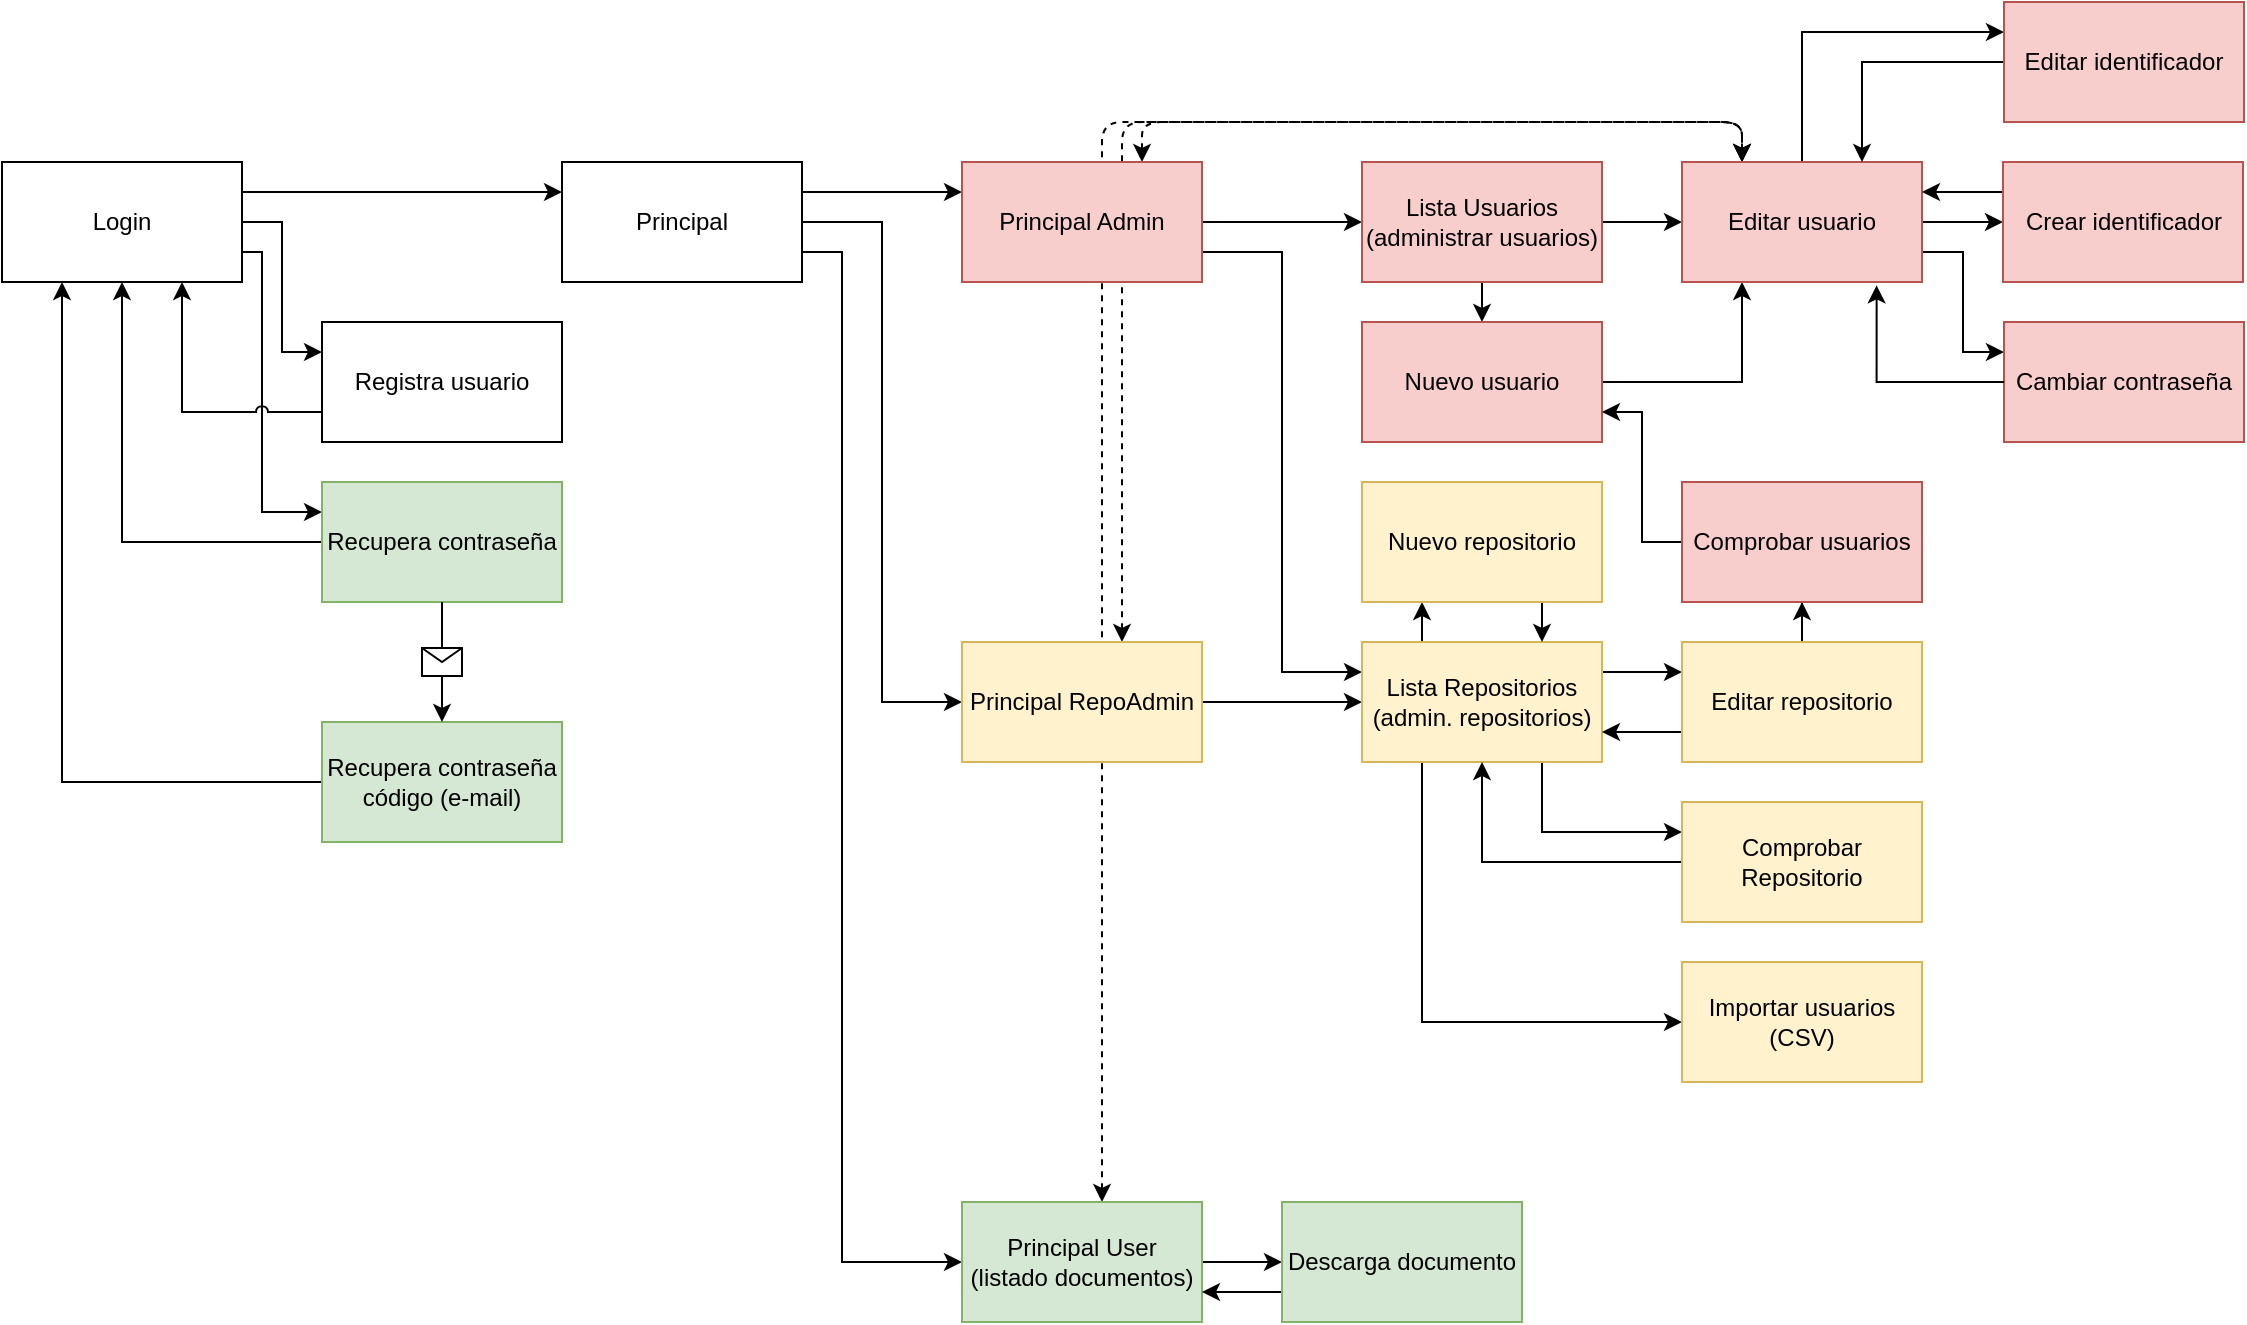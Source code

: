 <mxfile version="24.7.17" pages="3">
  <diagram id="0KHaKJm_rB6cjoygZOap" name="Página-1">
    <mxGraphModel dx="1134" dy="730" grid="1" gridSize="10" guides="1" tooltips="1" connect="1" arrows="1" fold="1" page="1" pageScale="1" pageWidth="827" pageHeight="1169" math="0" shadow="0">
      <root>
        <mxCell id="0" />
        <mxCell id="1" parent="0" />
        <mxCell id="N2IBEVNPMmfVPwpgwXG0-5" style="edgeStyle=orthogonalEdgeStyle;rounded=1;jumpStyle=arc;orthogonalLoop=1;jettySize=auto;html=1;entryX=0.25;entryY=0;entryDx=0;entryDy=0;dashed=1;startArrow=classic;startFill=1;" parent="1" source="LZDk8S3X87slJqB5g8al-7" target="LZDk8S3X87slJqB5g8al-20" edge="1">
          <mxGeometry relative="1" as="geometry">
            <Array as="points">
              <mxPoint x="670" y="60" />
              <mxPoint x="990" y="60" />
            </Array>
          </mxGeometry>
        </mxCell>
        <mxCell id="LZDk8S3X87slJqB5g8al-8" style="edgeStyle=orthogonalEdgeStyle;rounded=0;orthogonalLoop=1;jettySize=auto;html=1;jumpStyle=arc;entryX=0;entryY=0.25;entryDx=0;entryDy=0;exitX=1;exitY=0.25;exitDx=0;exitDy=0;" parent="1" source="LZDk8S3X87slJqB5g8al-1" target="LZDk8S3X87slJqB5g8al-4" edge="1">
          <mxGeometry relative="1" as="geometry" />
        </mxCell>
        <mxCell id="LZDk8S3X87slJqB5g8al-9" style="edgeStyle=orthogonalEdgeStyle;rounded=0;orthogonalLoop=1;jettySize=auto;html=1;entryX=0;entryY=0.25;entryDx=0;entryDy=0;jumpStyle=arc;" parent="1" source="LZDk8S3X87slJqB5g8al-1" target="LZDk8S3X87slJqB5g8al-2" edge="1">
          <mxGeometry relative="1" as="geometry" />
        </mxCell>
        <mxCell id="LZDk8S3X87slJqB5g8al-10" style="edgeStyle=orthogonalEdgeStyle;rounded=0;orthogonalLoop=1;jettySize=auto;html=1;entryX=0;entryY=0.25;entryDx=0;entryDy=0;jumpStyle=arc;exitX=1;exitY=0.75;exitDx=0;exitDy=0;" parent="1" source="LZDk8S3X87slJqB5g8al-1" target="LZDk8S3X87slJqB5g8al-3" edge="1">
          <mxGeometry relative="1" as="geometry">
            <Array as="points">
              <mxPoint x="250" y="125" />
              <mxPoint x="250" y="255" />
            </Array>
          </mxGeometry>
        </mxCell>
        <mxCell id="LZDk8S3X87slJqB5g8al-1" value="Login" style="rounded=0;whiteSpace=wrap;html=1;" parent="1" vertex="1">
          <mxGeometry x="120" y="80" width="120" height="60" as="geometry" />
        </mxCell>
        <mxCell id="LZDk8S3X87slJqB5g8al-11" style="edgeStyle=orthogonalEdgeStyle;rounded=0;orthogonalLoop=1;jettySize=auto;html=1;entryX=0.75;entryY=1;entryDx=0;entryDy=0;exitX=0;exitY=0.75;exitDx=0;exitDy=0;jumpStyle=arc;" parent="1" source="LZDk8S3X87slJqB5g8al-2" target="LZDk8S3X87slJqB5g8al-1" edge="1">
          <mxGeometry relative="1" as="geometry" />
        </mxCell>
        <mxCell id="LZDk8S3X87slJqB5g8al-2" value="Registra usuario" style="rounded=0;whiteSpace=wrap;html=1;" parent="1" vertex="1">
          <mxGeometry x="280" y="160" width="120" height="60" as="geometry" />
        </mxCell>
        <mxCell id="LZDk8S3X87slJqB5g8al-12" style="edgeStyle=orthogonalEdgeStyle;rounded=0;orthogonalLoop=1;jettySize=auto;html=1;entryX=0.5;entryY=1;entryDx=0;entryDy=0;jumpStyle=arc;" parent="1" source="LZDk8S3X87slJqB5g8al-3" target="LZDk8S3X87slJqB5g8al-1" edge="1">
          <mxGeometry relative="1" as="geometry" />
        </mxCell>
        <mxCell id="LZDk8S3X87slJqB5g8al-3" value="Recupera contraseña" style="rounded=0;whiteSpace=wrap;html=1;fillColor=#d5e8d4;strokeColor=#82b366;" parent="1" vertex="1">
          <mxGeometry x="280" y="240" width="120" height="60" as="geometry" />
        </mxCell>
        <mxCell id="LZDk8S3X87slJqB5g8al-13" style="edgeStyle=elbowEdgeStyle;rounded=0;orthogonalLoop=1;jettySize=auto;html=1;entryX=0;entryY=0.25;entryDx=0;entryDy=0;exitX=1;exitY=0.25;exitDx=0;exitDy=0;" parent="1" source="LZDk8S3X87slJqB5g8al-4" target="LZDk8S3X87slJqB5g8al-5" edge="1">
          <mxGeometry relative="1" as="geometry" />
        </mxCell>
        <mxCell id="LZDk8S3X87slJqB5g8al-14" style="edgeStyle=elbowEdgeStyle;rounded=0;orthogonalLoop=1;jettySize=auto;html=1;entryX=0;entryY=0.5;entryDx=0;entryDy=0;" parent="1" source="LZDk8S3X87slJqB5g8al-4" target="LZDk8S3X87slJqB5g8al-6" edge="1">
          <mxGeometry relative="1" as="geometry" />
        </mxCell>
        <mxCell id="LZDk8S3X87slJqB5g8al-15" style="edgeStyle=elbowEdgeStyle;rounded=0;orthogonalLoop=1;jettySize=auto;html=1;entryX=0;entryY=0.5;entryDx=0;entryDy=0;exitX=1;exitY=0.75;exitDx=0;exitDy=0;" parent="1" source="LZDk8S3X87slJqB5g8al-4" target="LZDk8S3X87slJqB5g8al-7" edge="1">
          <mxGeometry relative="1" as="geometry">
            <Array as="points">
              <mxPoint x="540" y="310" />
            </Array>
          </mxGeometry>
        </mxCell>
        <mxCell id="LZDk8S3X87slJqB5g8al-4" value="Principal" style="rounded=0;whiteSpace=wrap;html=1;" parent="1" vertex="1">
          <mxGeometry x="400" y="80" width="120" height="60" as="geometry" />
        </mxCell>
        <mxCell id="LZDk8S3X87slJqB5g8al-17" style="edgeStyle=elbowEdgeStyle;rounded=0;orthogonalLoop=1;jettySize=auto;html=1;entryX=0;entryY=0.5;entryDx=0;entryDy=0;" parent="1" source="LZDk8S3X87slJqB5g8al-5" target="LZDk8S3X87slJqB5g8al-16" edge="1">
          <mxGeometry relative="1" as="geometry" />
        </mxCell>
        <mxCell id="LZDk8S3X87slJqB5g8al-19" style="edgeStyle=elbowEdgeStyle;rounded=0;orthogonalLoop=1;jettySize=auto;html=1;entryX=0.5;entryY=0;entryDx=0;entryDy=0;exitX=0.5;exitY=1;exitDx=0;exitDy=0;" parent="1" source="LZDk8S3X87slJqB5g8al-16" target="LZDk8S3X87slJqB5g8al-18" edge="1">
          <mxGeometry relative="1" as="geometry" />
        </mxCell>
        <mxCell id="N2IBEVNPMmfVPwpgwXG0-3" style="edgeStyle=orthogonalEdgeStyle;rounded=1;jumpStyle=arc;orthogonalLoop=1;jettySize=auto;html=1;entryX=0.25;entryY=0;entryDx=0;entryDy=0;dashed=1;startArrow=classic;startFill=1;" parent="1" source="LZDk8S3X87slJqB5g8al-5" target="LZDk8S3X87slJqB5g8al-20" edge="1">
          <mxGeometry relative="1" as="geometry">
            <Array as="points">
              <mxPoint x="690" y="60" />
              <mxPoint x="990" y="60" />
            </Array>
          </mxGeometry>
        </mxCell>
        <mxCell id="N2IBEVNPMmfVPwpgwXG0-4" style="edgeStyle=orthogonalEdgeStyle;rounded=1;jumpStyle=arc;orthogonalLoop=1;jettySize=auto;html=1;entryX=0.25;entryY=0;entryDx=0;entryDy=0;dashed=1;startArrow=classic;startFill=1;" parent="1" source="LZDk8S3X87slJqB5g8al-6" target="LZDk8S3X87slJqB5g8al-20" edge="1">
          <mxGeometry relative="1" as="geometry">
            <Array as="points">
              <mxPoint x="680" y="60" />
              <mxPoint x="990" y="60" />
            </Array>
          </mxGeometry>
        </mxCell>
        <mxCell id="LZDk8S3X87slJqB5g8al-37" style="edgeStyle=orthogonalEdgeStyle;rounded=0;orthogonalLoop=1;jettySize=auto;html=1;entryX=0;entryY=0.25;entryDx=0;entryDy=0;exitX=1;exitY=0.75;exitDx=0;exitDy=0;" parent="1" source="LZDk8S3X87slJqB5g8al-5" target="LZDk8S3X87slJqB5g8al-36" edge="1">
          <mxGeometry relative="1" as="geometry" />
        </mxCell>
        <mxCell id="LZDk8S3X87slJqB5g8al-5" value="Principal Admin" style="rounded=0;whiteSpace=wrap;html=1;fillColor=#f8cecc;strokeColor=#b85450;" parent="1" vertex="1">
          <mxGeometry x="600" y="80" width="120" height="60" as="geometry" />
        </mxCell>
        <mxCell id="LZDk8S3X87slJqB5g8al-56" style="edgeStyle=orthogonalEdgeStyle;rounded=0;orthogonalLoop=1;jettySize=auto;html=1;entryX=0;entryY=0.5;entryDx=0;entryDy=0;" parent="1" source="LZDk8S3X87slJqB5g8al-6" target="LZDk8S3X87slJqB5g8al-36" edge="1">
          <mxGeometry relative="1" as="geometry" />
        </mxCell>
        <mxCell id="LZDk8S3X87slJqB5g8al-6" value="Principal RepoAdmin" style="rounded=0;whiteSpace=wrap;html=1;fillColor=#fff2cc;strokeColor=#d6b656;" parent="1" vertex="1">
          <mxGeometry x="600" y="320" width="120" height="60" as="geometry" />
        </mxCell>
        <mxCell id="LZDk8S3X87slJqB5g8al-61" value="" style="edgeStyle=orthogonalEdgeStyle;rounded=0;orthogonalLoop=1;jettySize=auto;html=1;" parent="1" source="LZDk8S3X87slJqB5g8al-7" target="LZDk8S3X87slJqB5g8al-60" edge="1">
          <mxGeometry relative="1" as="geometry" />
        </mxCell>
        <mxCell id="LZDk8S3X87slJqB5g8al-7" value="Principal User&lt;div&gt;(listado documentos)&lt;/div&gt;" style="rounded=0;whiteSpace=wrap;html=1;fillColor=#d5e8d4;strokeColor=#82b366;" parent="1" vertex="1">
          <mxGeometry x="600" y="600" width="120" height="60" as="geometry" />
        </mxCell>
        <mxCell id="LZDk8S3X87slJqB5g8al-21" style="edgeStyle=elbowEdgeStyle;rounded=0;orthogonalLoop=1;jettySize=auto;html=1;entryX=0;entryY=0.5;entryDx=0;entryDy=0;" parent="1" source="LZDk8S3X87slJqB5g8al-16" target="LZDk8S3X87slJqB5g8al-20" edge="1">
          <mxGeometry relative="1" as="geometry" />
        </mxCell>
        <mxCell id="LZDk8S3X87slJqB5g8al-16" value="Lista Usuarios&lt;div&gt;(administrar usuarios)&lt;/div&gt;" style="rounded=0;whiteSpace=wrap;html=1;fillColor=#f8cecc;strokeColor=#b85450;" parent="1" vertex="1">
          <mxGeometry x="800" y="80" width="120" height="60" as="geometry" />
        </mxCell>
        <mxCell id="LZDk8S3X87slJqB5g8al-25" style="edgeStyle=elbowEdgeStyle;rounded=0;orthogonalLoop=1;jettySize=auto;html=1;entryX=0.25;entryY=1;entryDx=0;entryDy=0;" parent="1" source="LZDk8S3X87slJqB5g8al-18" target="LZDk8S3X87slJqB5g8al-20" edge="1">
          <mxGeometry relative="1" as="geometry">
            <Array as="points">
              <mxPoint x="990" y="190" />
            </Array>
          </mxGeometry>
        </mxCell>
        <mxCell id="LZDk8S3X87slJqB5g8al-18" value="Nuevo usuario" style="rounded=0;whiteSpace=wrap;html=1;fillColor=#f8cecc;strokeColor=#b85450;" parent="1" vertex="1">
          <mxGeometry x="800" y="160" width="120" height="60" as="geometry" />
        </mxCell>
        <mxCell id="LZDk8S3X87slJqB5g8al-28" style="edgeStyle=elbowEdgeStyle;rounded=0;orthogonalLoop=1;jettySize=auto;html=1;entryX=0;entryY=0.5;entryDx=0;entryDy=0;" parent="1" source="LZDk8S3X87slJqB5g8al-20" target="LZDk8S3X87slJqB5g8al-26" edge="1">
          <mxGeometry relative="1" as="geometry" />
        </mxCell>
        <mxCell id="LZDk8S3X87slJqB5g8al-29" style="edgeStyle=elbowEdgeStyle;rounded=0;orthogonalLoop=1;jettySize=auto;html=1;entryX=0;entryY=0.25;entryDx=0;entryDy=0;exitX=1;exitY=0.75;exitDx=0;exitDy=0;" parent="1" source="LZDk8S3X87slJqB5g8al-20" target="LZDk8S3X87slJqB5g8al-27" edge="1">
          <mxGeometry relative="1" as="geometry" />
        </mxCell>
        <mxCell id="LZDk8S3X87slJqB5g8al-58" style="edgeStyle=orthogonalEdgeStyle;rounded=0;orthogonalLoop=1;jettySize=auto;html=1;entryX=0;entryY=0.25;entryDx=0;entryDy=0;exitX=0.5;exitY=0;exitDx=0;exitDy=0;" parent="1" source="LZDk8S3X87slJqB5g8al-20" target="LZDk8S3X87slJqB5g8al-57" edge="1">
          <mxGeometry relative="1" as="geometry" />
        </mxCell>
        <mxCell id="LZDk8S3X87slJqB5g8al-20" value="Editar usuario" style="rounded=0;whiteSpace=wrap;html=1;fillColor=#f8cecc;strokeColor=#b85450;" parent="1" vertex="1">
          <mxGeometry x="960" y="80" width="120" height="60" as="geometry" />
        </mxCell>
        <mxCell id="LZDk8S3X87slJqB5g8al-52" style="edgeStyle=orthogonalEdgeStyle;rounded=0;orthogonalLoop=1;jettySize=auto;html=1;entryX=1;entryY=0.25;entryDx=0;entryDy=0;exitX=0;exitY=0.25;exitDx=0;exitDy=0;" parent="1" source="LZDk8S3X87slJqB5g8al-26" target="LZDk8S3X87slJqB5g8al-20" edge="1">
          <mxGeometry relative="1" as="geometry" />
        </mxCell>
        <mxCell id="LZDk8S3X87slJqB5g8al-26" value="Crear identificador" style="rounded=0;whiteSpace=wrap;html=1;fillColor=#f8cecc;strokeColor=#b85450;" parent="1" vertex="1">
          <mxGeometry x="1120.5" y="80" width="120" height="60" as="geometry" />
        </mxCell>
        <mxCell id="LZDk8S3X87slJqB5g8al-27" value="Cambiar contraseña" style="rounded=0;whiteSpace=wrap;html=1;fillColor=#f8cecc;strokeColor=#b85450;" parent="1" vertex="1">
          <mxGeometry x="1121" y="160" width="120" height="60" as="geometry" />
        </mxCell>
        <mxCell id="LZDk8S3X87slJqB5g8al-42" style="edgeStyle=orthogonalEdgeStyle;rounded=0;orthogonalLoop=1;jettySize=auto;html=1;entryX=0;entryY=0.25;entryDx=0;entryDy=0;exitX=1;exitY=0.25;exitDx=0;exitDy=0;" parent="1" source="LZDk8S3X87slJqB5g8al-36" target="LZDk8S3X87slJqB5g8al-41" edge="1">
          <mxGeometry relative="1" as="geometry" />
        </mxCell>
        <mxCell id="LZDk8S3X87slJqB5g8al-45" style="edgeStyle=orthogonalEdgeStyle;rounded=0;orthogonalLoop=1;jettySize=auto;html=1;entryX=0.25;entryY=1;entryDx=0;entryDy=0;exitX=0.25;exitY=0;exitDx=0;exitDy=0;" parent="1" source="LZDk8S3X87slJqB5g8al-36" target="LZDk8S3X87slJqB5g8al-38" edge="1">
          <mxGeometry relative="1" as="geometry" />
        </mxCell>
        <mxCell id="LZDk8S3X87slJqB5g8al-47" style="edgeStyle=orthogonalEdgeStyle;rounded=0;orthogonalLoop=1;jettySize=auto;html=1;entryX=0;entryY=0.25;entryDx=0;entryDy=0;exitX=0.75;exitY=1;exitDx=0;exitDy=0;" parent="1" source="LZDk8S3X87slJqB5g8al-36" target="LZDk8S3X87slJqB5g8al-44" edge="1">
          <mxGeometry relative="1" as="geometry" />
        </mxCell>
        <mxCell id="LZDk8S3X87slJqB5g8al-55" style="edgeStyle=orthogonalEdgeStyle;rounded=0;orthogonalLoop=1;jettySize=auto;html=1;entryX=0;entryY=0.5;entryDx=0;entryDy=0;exitX=0.25;exitY=1;exitDx=0;exitDy=0;" parent="1" source="LZDk8S3X87slJqB5g8al-36" target="LZDk8S3X87slJqB5g8al-54" edge="1">
          <mxGeometry relative="1" as="geometry" />
        </mxCell>
        <mxCell id="LZDk8S3X87slJqB5g8al-36" value="Lista Repositorios&lt;div&gt;(admin. repositorios)&lt;/div&gt;" style="rounded=0;whiteSpace=wrap;html=1;fillColor=#fff2cc;strokeColor=#d6b656;" parent="1" vertex="1">
          <mxGeometry x="800" y="320" width="120" height="60" as="geometry" />
        </mxCell>
        <mxCell id="LZDk8S3X87slJqB5g8al-46" style="edgeStyle=orthogonalEdgeStyle;rounded=0;orthogonalLoop=1;jettySize=auto;html=1;entryX=0.75;entryY=0;entryDx=0;entryDy=0;exitX=0.75;exitY=1;exitDx=0;exitDy=0;" parent="1" source="LZDk8S3X87slJqB5g8al-38" target="LZDk8S3X87slJqB5g8al-36" edge="1">
          <mxGeometry relative="1" as="geometry" />
        </mxCell>
        <mxCell id="LZDk8S3X87slJqB5g8al-38" value="Nuevo repositorio" style="rounded=0;whiteSpace=wrap;html=1;fillColor=#fff2cc;strokeColor=#d6b656;" parent="1" vertex="1">
          <mxGeometry x="800" y="240" width="120" height="60" as="geometry" />
        </mxCell>
        <mxCell id="LZDk8S3X87slJqB5g8al-43" style="edgeStyle=orthogonalEdgeStyle;rounded=0;orthogonalLoop=1;jettySize=auto;html=1;entryX=1;entryY=0.75;entryDx=0;entryDy=0;exitX=0;exitY=0.75;exitDx=0;exitDy=0;" parent="1" source="LZDk8S3X87slJqB5g8al-41" target="LZDk8S3X87slJqB5g8al-36" edge="1">
          <mxGeometry relative="1" as="geometry" />
        </mxCell>
        <mxCell id="LZDk8S3X87slJqB5g8al-50" value="" style="edgeStyle=orthogonalEdgeStyle;rounded=0;orthogonalLoop=1;jettySize=auto;html=1;" parent="1" source="LZDk8S3X87slJqB5g8al-41" target="LZDk8S3X87slJqB5g8al-49" edge="1">
          <mxGeometry relative="1" as="geometry" />
        </mxCell>
        <mxCell id="LZDk8S3X87slJqB5g8al-41" value="Editar repositorio" style="rounded=0;whiteSpace=wrap;html=1;fillColor=#fff2cc;strokeColor=#d6b656;" parent="1" vertex="1">
          <mxGeometry x="960" y="320" width="120" height="60" as="geometry" />
        </mxCell>
        <mxCell id="LZDk8S3X87slJqB5g8al-48" style="edgeStyle=orthogonalEdgeStyle;rounded=0;orthogonalLoop=1;jettySize=auto;html=1;entryX=0.5;entryY=1;entryDx=0;entryDy=0;" parent="1" source="LZDk8S3X87slJqB5g8al-44" target="LZDk8S3X87slJqB5g8al-36" edge="1">
          <mxGeometry relative="1" as="geometry" />
        </mxCell>
        <mxCell id="LZDk8S3X87slJqB5g8al-44" value="Comprobar Repositorio" style="rounded=0;whiteSpace=wrap;html=1;fillColor=#fff2cc;strokeColor=#d6b656;" parent="1" vertex="1">
          <mxGeometry x="960" y="400" width="120" height="60" as="geometry" />
        </mxCell>
        <mxCell id="LZDk8S3X87slJqB5g8al-51" style="edgeStyle=orthogonalEdgeStyle;rounded=0;orthogonalLoop=1;jettySize=auto;html=1;entryX=1;entryY=0.75;entryDx=0;entryDy=0;" parent="1" source="LZDk8S3X87slJqB5g8al-49" target="LZDk8S3X87slJqB5g8al-18" edge="1">
          <mxGeometry relative="1" as="geometry" />
        </mxCell>
        <mxCell id="LZDk8S3X87slJqB5g8al-49" value="Comprobar usuarios" style="rounded=0;whiteSpace=wrap;html=1;fillColor=#f8cecc;strokeColor=#b85450;" parent="1" vertex="1">
          <mxGeometry x="960" y="240" width="120" height="60" as="geometry" />
        </mxCell>
        <mxCell id="LZDk8S3X87slJqB5g8al-53" style="edgeStyle=orthogonalEdgeStyle;rounded=0;orthogonalLoop=1;jettySize=auto;html=1;entryX=0.811;entryY=1.028;entryDx=0;entryDy=0;entryPerimeter=0;" parent="1" source="LZDk8S3X87slJqB5g8al-27" target="LZDk8S3X87slJqB5g8al-20" edge="1">
          <mxGeometry relative="1" as="geometry" />
        </mxCell>
        <mxCell id="LZDk8S3X87slJqB5g8al-54" value="Importar usuarios (CSV)" style="rounded=0;whiteSpace=wrap;html=1;fillColor=#fff2cc;strokeColor=#d6b656;" parent="1" vertex="1">
          <mxGeometry x="960" y="480" width="120" height="60" as="geometry" />
        </mxCell>
        <mxCell id="LZDk8S3X87slJqB5g8al-59" style="edgeStyle=orthogonalEdgeStyle;rounded=0;orthogonalLoop=1;jettySize=auto;html=1;entryX=0.75;entryY=0;entryDx=0;entryDy=0;" parent="1" source="LZDk8S3X87slJqB5g8al-57" target="LZDk8S3X87slJqB5g8al-20" edge="1">
          <mxGeometry relative="1" as="geometry" />
        </mxCell>
        <mxCell id="LZDk8S3X87slJqB5g8al-57" value="Editar identificador" style="rounded=0;whiteSpace=wrap;html=1;fillColor=#f8cecc;strokeColor=#b85450;" parent="1" vertex="1">
          <mxGeometry x="1121" width="120" height="60" as="geometry" />
        </mxCell>
        <mxCell id="tKU0RUtCLwAaanyzD6D4-1" style="edgeStyle=orthogonalEdgeStyle;rounded=0;orthogonalLoop=1;jettySize=auto;html=1;entryX=1;entryY=0.75;entryDx=0;entryDy=0;exitX=0;exitY=0.75;exitDx=0;exitDy=0;" edge="1" parent="1" source="LZDk8S3X87slJqB5g8al-60" target="LZDk8S3X87slJqB5g8al-7">
          <mxGeometry relative="1" as="geometry" />
        </mxCell>
        <mxCell id="LZDk8S3X87slJqB5g8al-60" value="Descarga documento" style="rounded=0;whiteSpace=wrap;html=1;fillColor=#d5e8d4;strokeColor=#82b366;" parent="1" vertex="1">
          <mxGeometry x="760" y="600" width="120" height="60" as="geometry" />
        </mxCell>
        <mxCell id="LZDk8S3X87slJqB5g8al-63" style="edgeStyle=orthogonalEdgeStyle;rounded=0;orthogonalLoop=1;jettySize=auto;html=1;entryX=0.25;entryY=1;entryDx=0;entryDy=0;" parent="1" source="LZDk8S3X87slJqB5g8al-62" target="LZDk8S3X87slJqB5g8al-1" edge="1">
          <mxGeometry relative="1" as="geometry" />
        </mxCell>
        <mxCell id="LZDk8S3X87slJqB5g8al-62" value="Recupera contraseña&lt;div&gt;código (e-mail)&lt;/div&gt;" style="rounded=0;whiteSpace=wrap;html=1;fillColor=#d5e8d4;strokeColor=#82b366;" parent="1" vertex="1">
          <mxGeometry x="280" y="360" width="120" height="60" as="geometry" />
        </mxCell>
        <mxCell id="LZDk8S3X87slJqB5g8al-64" value="" style="endArrow=classic;html=1;rounded=0;entryX=0.5;entryY=0;entryDx=0;entryDy=0;exitX=0.5;exitY=1;exitDx=0;exitDy=0;" parent="1" source="LZDk8S3X87slJqB5g8al-3" target="LZDk8S3X87slJqB5g8al-62" edge="1">
          <mxGeometry relative="1" as="geometry">
            <mxPoint x="280" y="270" as="sourcePoint" />
            <mxPoint x="380" y="270" as="targetPoint" />
          </mxGeometry>
        </mxCell>
        <mxCell id="LZDk8S3X87slJqB5g8al-65" value="" style="shape=message;html=1;outlineConnect=0;" parent="LZDk8S3X87slJqB5g8al-64" vertex="1">
          <mxGeometry width="20" height="14" relative="1" as="geometry">
            <mxPoint x="-10" y="-7" as="offset" />
          </mxGeometry>
        </mxCell>
      </root>
    </mxGraphModel>
  </diagram>
  <diagram name="Permisos navegación" id="AWBANM5VXYJSE6I3W8Mr">
    <mxGraphModel dx="1416" dy="818" grid="1" gridSize="10" guides="1" tooltips="1" connect="1" arrows="1" fold="1" page="1" pageScale="1" pageWidth="827" pageHeight="1169" math="0" shadow="0">
      <root>
        <mxCell id="q0yQ2mtFJ9b2qZum8oC5-0" />
        <mxCell id="q0yQ2mtFJ9b2qZum8oC5-1" parent="q0yQ2mtFJ9b2qZum8oC5-0" />
        <mxCell id="q0yQ2mtFJ9b2qZum8oC5-2" style="edgeStyle=orthogonalEdgeStyle;rounded=1;jumpStyle=arc;orthogonalLoop=1;jettySize=auto;html=1;entryX=0.25;entryY=0;entryDx=0;entryDy=0;dashed=1;" edge="1" parent="q0yQ2mtFJ9b2qZum8oC5-1" source="q0yQ2mtFJ9b2qZum8oC5-24" target="q0yQ2mtFJ9b2qZum8oC5-32">
          <mxGeometry relative="1" as="geometry">
            <Array as="points">
              <mxPoint x="670" y="60" />
              <mxPoint x="990" y="60" />
            </Array>
          </mxGeometry>
        </mxCell>
        <mxCell id="q0yQ2mtFJ9b2qZum8oC5-3" style="edgeStyle=orthogonalEdgeStyle;rounded=0;orthogonalLoop=1;jettySize=auto;html=1;jumpStyle=arc;entryX=0;entryY=0.25;entryDx=0;entryDy=0;exitX=1;exitY=0.25;exitDx=0;exitDy=0;" edge="1" parent="q0yQ2mtFJ9b2qZum8oC5-1" source="q0yQ2mtFJ9b2qZum8oC5-6" target="q0yQ2mtFJ9b2qZum8oC5-14">
          <mxGeometry relative="1" as="geometry" />
        </mxCell>
        <mxCell id="q0yQ2mtFJ9b2qZum8oC5-4" style="edgeStyle=orthogonalEdgeStyle;rounded=0;orthogonalLoop=1;jettySize=auto;html=1;entryX=0;entryY=0.25;entryDx=0;entryDy=0;jumpStyle=arc;" edge="1" parent="q0yQ2mtFJ9b2qZum8oC5-1" source="q0yQ2mtFJ9b2qZum8oC5-6" target="q0yQ2mtFJ9b2qZum8oC5-8">
          <mxGeometry relative="1" as="geometry" />
        </mxCell>
        <mxCell id="q0yQ2mtFJ9b2qZum8oC5-5" style="edgeStyle=orthogonalEdgeStyle;rounded=0;orthogonalLoop=1;jettySize=auto;html=1;entryX=0;entryY=0.25;entryDx=0;entryDy=0;jumpStyle=arc;exitX=1;exitY=0.75;exitDx=0;exitDy=0;" edge="1" parent="q0yQ2mtFJ9b2qZum8oC5-1" source="q0yQ2mtFJ9b2qZum8oC5-6" target="q0yQ2mtFJ9b2qZum8oC5-10">
          <mxGeometry relative="1" as="geometry">
            <Array as="points">
              <mxPoint x="250" y="125" />
              <mxPoint x="250" y="255" />
            </Array>
          </mxGeometry>
        </mxCell>
        <mxCell id="q0yQ2mtFJ9b2qZum8oC5-6" value="Login" style="rounded=0;whiteSpace=wrap;html=1;" vertex="1" parent="q0yQ2mtFJ9b2qZum8oC5-1">
          <mxGeometry x="120" y="80" width="120" height="60" as="geometry" />
        </mxCell>
        <mxCell id="q0yQ2mtFJ9b2qZum8oC5-7" style="edgeStyle=orthogonalEdgeStyle;rounded=0;orthogonalLoop=1;jettySize=auto;html=1;entryX=0.75;entryY=1;entryDx=0;entryDy=0;exitX=0;exitY=0.75;exitDx=0;exitDy=0;jumpStyle=arc;" edge="1" parent="q0yQ2mtFJ9b2qZum8oC5-1" source="q0yQ2mtFJ9b2qZum8oC5-8" target="q0yQ2mtFJ9b2qZum8oC5-6">
          <mxGeometry relative="1" as="geometry" />
        </mxCell>
        <mxCell id="q0yQ2mtFJ9b2qZum8oC5-8" value="Registra usuario" style="rounded=0;whiteSpace=wrap;html=1;" vertex="1" parent="q0yQ2mtFJ9b2qZum8oC5-1">
          <mxGeometry x="280" y="160" width="120" height="60" as="geometry" />
        </mxCell>
        <mxCell id="q0yQ2mtFJ9b2qZum8oC5-9" style="edgeStyle=orthogonalEdgeStyle;rounded=0;orthogonalLoop=1;jettySize=auto;html=1;entryX=0.5;entryY=1;entryDx=0;entryDy=0;jumpStyle=arc;" edge="1" parent="q0yQ2mtFJ9b2qZum8oC5-1" source="q0yQ2mtFJ9b2qZum8oC5-10" target="q0yQ2mtFJ9b2qZum8oC5-6">
          <mxGeometry relative="1" as="geometry" />
        </mxCell>
        <mxCell id="q0yQ2mtFJ9b2qZum8oC5-10" value="Recupera contraseña" style="rounded=0;whiteSpace=wrap;html=1;" vertex="1" parent="q0yQ2mtFJ9b2qZum8oC5-1">
          <mxGeometry x="280" y="240" width="120" height="60" as="geometry" />
        </mxCell>
        <mxCell id="q0yQ2mtFJ9b2qZum8oC5-11" style="edgeStyle=elbowEdgeStyle;rounded=0;orthogonalLoop=1;jettySize=auto;html=1;entryX=0;entryY=0.25;entryDx=0;entryDy=0;exitX=1;exitY=0.25;exitDx=0;exitDy=0;" edge="1" parent="q0yQ2mtFJ9b2qZum8oC5-1" source="q0yQ2mtFJ9b2qZum8oC5-14" target="q0yQ2mtFJ9b2qZum8oC5-20">
          <mxGeometry relative="1" as="geometry" />
        </mxCell>
        <mxCell id="q0yQ2mtFJ9b2qZum8oC5-12" style="edgeStyle=elbowEdgeStyle;rounded=0;orthogonalLoop=1;jettySize=auto;html=1;entryX=0;entryY=0.5;entryDx=0;entryDy=0;" edge="1" parent="q0yQ2mtFJ9b2qZum8oC5-1" source="q0yQ2mtFJ9b2qZum8oC5-14" target="q0yQ2mtFJ9b2qZum8oC5-22">
          <mxGeometry relative="1" as="geometry" />
        </mxCell>
        <mxCell id="q0yQ2mtFJ9b2qZum8oC5-13" style="edgeStyle=elbowEdgeStyle;rounded=0;orthogonalLoop=1;jettySize=auto;html=1;entryX=0;entryY=0.5;entryDx=0;entryDy=0;exitX=1;exitY=0.75;exitDx=0;exitDy=0;" edge="1" parent="q0yQ2mtFJ9b2qZum8oC5-1" source="q0yQ2mtFJ9b2qZum8oC5-14" target="q0yQ2mtFJ9b2qZum8oC5-24">
          <mxGeometry relative="1" as="geometry">
            <Array as="points">
              <mxPoint x="540" y="310" />
            </Array>
          </mxGeometry>
        </mxCell>
        <mxCell id="q0yQ2mtFJ9b2qZum8oC5-14" value="Principal" style="rounded=0;whiteSpace=wrap;html=1;" vertex="1" parent="q0yQ2mtFJ9b2qZum8oC5-1">
          <mxGeometry x="400" y="80" width="120" height="60" as="geometry" />
        </mxCell>
        <mxCell id="q0yQ2mtFJ9b2qZum8oC5-15" style="edgeStyle=elbowEdgeStyle;rounded=0;orthogonalLoop=1;jettySize=auto;html=1;entryX=0;entryY=0.5;entryDx=0;entryDy=0;" edge="1" parent="q0yQ2mtFJ9b2qZum8oC5-1" source="q0yQ2mtFJ9b2qZum8oC5-20" target="q0yQ2mtFJ9b2qZum8oC5-26">
          <mxGeometry relative="1" as="geometry" />
        </mxCell>
        <mxCell id="q0yQ2mtFJ9b2qZum8oC5-16" style="edgeStyle=elbowEdgeStyle;rounded=0;orthogonalLoop=1;jettySize=auto;html=1;entryX=0.5;entryY=0;entryDx=0;entryDy=0;exitX=0.5;exitY=1;exitDx=0;exitDy=0;" edge="1" parent="q0yQ2mtFJ9b2qZum8oC5-1" source="q0yQ2mtFJ9b2qZum8oC5-26" target="q0yQ2mtFJ9b2qZum8oC5-28">
          <mxGeometry relative="1" as="geometry" />
        </mxCell>
        <mxCell id="q0yQ2mtFJ9b2qZum8oC5-17" style="edgeStyle=orthogonalEdgeStyle;rounded=1;jumpStyle=arc;orthogonalLoop=1;jettySize=auto;html=1;entryX=0.25;entryY=0;entryDx=0;entryDy=0;dashed=1;" edge="1" parent="q0yQ2mtFJ9b2qZum8oC5-1" source="q0yQ2mtFJ9b2qZum8oC5-20" target="q0yQ2mtFJ9b2qZum8oC5-32">
          <mxGeometry relative="1" as="geometry">
            <Array as="points">
              <mxPoint x="690" y="60" />
              <mxPoint x="990" y="60" />
            </Array>
          </mxGeometry>
        </mxCell>
        <mxCell id="q0yQ2mtFJ9b2qZum8oC5-18" style="edgeStyle=orthogonalEdgeStyle;rounded=1;jumpStyle=arc;orthogonalLoop=1;jettySize=auto;html=1;entryX=0.25;entryY=0;entryDx=0;entryDy=0;dashed=1;" edge="1" parent="q0yQ2mtFJ9b2qZum8oC5-1" source="q0yQ2mtFJ9b2qZum8oC5-22" target="q0yQ2mtFJ9b2qZum8oC5-32">
          <mxGeometry relative="1" as="geometry">
            <Array as="points">
              <mxPoint x="680" y="60" />
              <mxPoint x="990" y="60" />
            </Array>
          </mxGeometry>
        </mxCell>
        <mxCell id="q0yQ2mtFJ9b2qZum8oC5-19" style="edgeStyle=orthogonalEdgeStyle;rounded=0;orthogonalLoop=1;jettySize=auto;html=1;entryX=0;entryY=0.25;entryDx=0;entryDy=0;exitX=1;exitY=0.75;exitDx=0;exitDy=0;" edge="1" parent="q0yQ2mtFJ9b2qZum8oC5-1" source="q0yQ2mtFJ9b2qZum8oC5-20" target="q0yQ2mtFJ9b2qZum8oC5-40">
          <mxGeometry relative="1" as="geometry" />
        </mxCell>
        <mxCell id="q0yQ2mtFJ9b2qZum8oC5-20" value="Principal Admin" style="rounded=0;whiteSpace=wrap;html=1;" vertex="1" parent="q0yQ2mtFJ9b2qZum8oC5-1">
          <mxGeometry x="600" y="80" width="120" height="60" as="geometry" />
        </mxCell>
        <mxCell id="q0yQ2mtFJ9b2qZum8oC5-21" style="edgeStyle=orthogonalEdgeStyle;rounded=0;orthogonalLoop=1;jettySize=auto;html=1;entryX=0;entryY=0.5;entryDx=0;entryDy=0;" edge="1" parent="q0yQ2mtFJ9b2qZum8oC5-1" source="q0yQ2mtFJ9b2qZum8oC5-22" target="q0yQ2mtFJ9b2qZum8oC5-40">
          <mxGeometry relative="1" as="geometry" />
        </mxCell>
        <mxCell id="q0yQ2mtFJ9b2qZum8oC5-22" value="Principal RepoAdmin" style="rounded=0;whiteSpace=wrap;html=1;fillColor=#fff2cc;strokeColor=#d6b656;" vertex="1" parent="q0yQ2mtFJ9b2qZum8oC5-1">
          <mxGeometry x="600" y="320" width="120" height="60" as="geometry" />
        </mxCell>
        <mxCell id="q0yQ2mtFJ9b2qZum8oC5-23" value="" style="edgeStyle=orthogonalEdgeStyle;rounded=0;orthogonalLoop=1;jettySize=auto;html=1;" edge="1" parent="q0yQ2mtFJ9b2qZum8oC5-1" source="q0yQ2mtFJ9b2qZum8oC5-24" target="q0yQ2mtFJ9b2qZum8oC5-54">
          <mxGeometry relative="1" as="geometry" />
        </mxCell>
        <mxCell id="q0yQ2mtFJ9b2qZum8oC5-24" value="Principal User&lt;div&gt;(listado documentos)&lt;/div&gt;" style="rounded=0;whiteSpace=wrap;html=1;" vertex="1" parent="q0yQ2mtFJ9b2qZum8oC5-1">
          <mxGeometry x="600" y="600" width="120" height="60" as="geometry" />
        </mxCell>
        <mxCell id="q0yQ2mtFJ9b2qZum8oC5-25" style="edgeStyle=elbowEdgeStyle;rounded=0;orthogonalLoop=1;jettySize=auto;html=1;entryX=0;entryY=0.5;entryDx=0;entryDy=0;" edge="1" parent="q0yQ2mtFJ9b2qZum8oC5-1" source="q0yQ2mtFJ9b2qZum8oC5-26" target="q0yQ2mtFJ9b2qZum8oC5-32">
          <mxGeometry relative="1" as="geometry" />
        </mxCell>
        <mxCell id="q0yQ2mtFJ9b2qZum8oC5-26" value="Lista Usuarios&lt;div&gt;(administrar usuarios)&lt;/div&gt;" style="rounded=0;whiteSpace=wrap;html=1;" vertex="1" parent="q0yQ2mtFJ9b2qZum8oC5-1">
          <mxGeometry x="800" y="80" width="120" height="60" as="geometry" />
        </mxCell>
        <mxCell id="q0yQ2mtFJ9b2qZum8oC5-27" style="edgeStyle=elbowEdgeStyle;rounded=0;orthogonalLoop=1;jettySize=auto;html=1;entryX=0.25;entryY=1;entryDx=0;entryDy=0;" edge="1" parent="q0yQ2mtFJ9b2qZum8oC5-1" source="q0yQ2mtFJ9b2qZum8oC5-28" target="q0yQ2mtFJ9b2qZum8oC5-32">
          <mxGeometry relative="1" as="geometry">
            <Array as="points">
              <mxPoint x="990" y="190" />
            </Array>
          </mxGeometry>
        </mxCell>
        <mxCell id="q0yQ2mtFJ9b2qZum8oC5-28" value="Nuevo usuario" style="rounded=0;whiteSpace=wrap;html=1;" vertex="1" parent="q0yQ2mtFJ9b2qZum8oC5-1">
          <mxGeometry x="800" y="160" width="120" height="60" as="geometry" />
        </mxCell>
        <mxCell id="q0yQ2mtFJ9b2qZum8oC5-29" style="edgeStyle=elbowEdgeStyle;rounded=0;orthogonalLoop=1;jettySize=auto;html=1;entryX=0;entryY=0.5;entryDx=0;entryDy=0;" edge="1" parent="q0yQ2mtFJ9b2qZum8oC5-1" source="q0yQ2mtFJ9b2qZum8oC5-32" target="q0yQ2mtFJ9b2qZum8oC5-34">
          <mxGeometry relative="1" as="geometry" />
        </mxCell>
        <mxCell id="q0yQ2mtFJ9b2qZum8oC5-30" style="edgeStyle=elbowEdgeStyle;rounded=0;orthogonalLoop=1;jettySize=auto;html=1;entryX=0;entryY=0.25;entryDx=0;entryDy=0;exitX=1;exitY=0.75;exitDx=0;exitDy=0;" edge="1" parent="q0yQ2mtFJ9b2qZum8oC5-1" source="q0yQ2mtFJ9b2qZum8oC5-32" target="q0yQ2mtFJ9b2qZum8oC5-35">
          <mxGeometry relative="1" as="geometry" />
        </mxCell>
        <mxCell id="q0yQ2mtFJ9b2qZum8oC5-31" style="edgeStyle=orthogonalEdgeStyle;rounded=0;orthogonalLoop=1;jettySize=auto;html=1;entryX=0;entryY=0.25;entryDx=0;entryDy=0;exitX=0.5;exitY=0;exitDx=0;exitDy=0;" edge="1" parent="q0yQ2mtFJ9b2qZum8oC5-1" source="q0yQ2mtFJ9b2qZum8oC5-32" target="q0yQ2mtFJ9b2qZum8oC5-53">
          <mxGeometry relative="1" as="geometry" />
        </mxCell>
        <mxCell id="q0yQ2mtFJ9b2qZum8oC5-32" value="Editar usuario" style="rounded=0;whiteSpace=wrap;html=1;" vertex="1" parent="q0yQ2mtFJ9b2qZum8oC5-1">
          <mxGeometry x="960" y="80" width="120" height="60" as="geometry" />
        </mxCell>
        <mxCell id="q0yQ2mtFJ9b2qZum8oC5-33" style="edgeStyle=orthogonalEdgeStyle;rounded=0;orthogonalLoop=1;jettySize=auto;html=1;entryX=1;entryY=0.25;entryDx=0;entryDy=0;exitX=0;exitY=0.25;exitDx=0;exitDy=0;" edge="1" parent="q0yQ2mtFJ9b2qZum8oC5-1" source="q0yQ2mtFJ9b2qZum8oC5-34" target="q0yQ2mtFJ9b2qZum8oC5-32">
          <mxGeometry relative="1" as="geometry" />
        </mxCell>
        <mxCell id="q0yQ2mtFJ9b2qZum8oC5-34" value="Crear identificador" style="rounded=0;whiteSpace=wrap;html=1;" vertex="1" parent="q0yQ2mtFJ9b2qZum8oC5-1">
          <mxGeometry x="1120.5" y="80" width="120" height="60" as="geometry" />
        </mxCell>
        <mxCell id="q0yQ2mtFJ9b2qZum8oC5-35" value="Cambiar contraseña" style="rounded=0;whiteSpace=wrap;html=1;" vertex="1" parent="q0yQ2mtFJ9b2qZum8oC5-1">
          <mxGeometry x="1121" y="160" width="120" height="60" as="geometry" />
        </mxCell>
        <mxCell id="q0yQ2mtFJ9b2qZum8oC5-36" style="edgeStyle=orthogonalEdgeStyle;rounded=0;orthogonalLoop=1;jettySize=auto;html=1;entryX=0;entryY=0.25;entryDx=0;entryDy=0;exitX=1;exitY=0.25;exitDx=0;exitDy=0;" edge="1" parent="q0yQ2mtFJ9b2qZum8oC5-1" source="q0yQ2mtFJ9b2qZum8oC5-40" target="q0yQ2mtFJ9b2qZum8oC5-45">
          <mxGeometry relative="1" as="geometry" />
        </mxCell>
        <mxCell id="q0yQ2mtFJ9b2qZum8oC5-37" style="edgeStyle=orthogonalEdgeStyle;rounded=0;orthogonalLoop=1;jettySize=auto;html=1;entryX=0.25;entryY=1;entryDx=0;entryDy=0;exitX=0.25;exitY=0;exitDx=0;exitDy=0;" edge="1" parent="q0yQ2mtFJ9b2qZum8oC5-1" source="q0yQ2mtFJ9b2qZum8oC5-40" target="q0yQ2mtFJ9b2qZum8oC5-42">
          <mxGeometry relative="1" as="geometry" />
        </mxCell>
        <mxCell id="q0yQ2mtFJ9b2qZum8oC5-38" style="edgeStyle=orthogonalEdgeStyle;rounded=0;orthogonalLoop=1;jettySize=auto;html=1;entryX=0;entryY=0.25;entryDx=0;entryDy=0;exitX=0.75;exitY=1;exitDx=0;exitDy=0;" edge="1" parent="q0yQ2mtFJ9b2qZum8oC5-1" source="q0yQ2mtFJ9b2qZum8oC5-40" target="q0yQ2mtFJ9b2qZum8oC5-47">
          <mxGeometry relative="1" as="geometry" />
        </mxCell>
        <mxCell id="q0yQ2mtFJ9b2qZum8oC5-39" style="edgeStyle=orthogonalEdgeStyle;rounded=0;orthogonalLoop=1;jettySize=auto;html=1;entryX=0;entryY=0.5;entryDx=0;entryDy=0;exitX=0.25;exitY=1;exitDx=0;exitDy=0;" edge="1" parent="q0yQ2mtFJ9b2qZum8oC5-1" source="q0yQ2mtFJ9b2qZum8oC5-40" target="q0yQ2mtFJ9b2qZum8oC5-51">
          <mxGeometry relative="1" as="geometry" />
        </mxCell>
        <mxCell id="q0yQ2mtFJ9b2qZum8oC5-40" value="Lista Repositorios&lt;div&gt;(admin. repositorios)&lt;/div&gt;" style="rounded=0;whiteSpace=wrap;html=1;fillColor=#fff2cc;strokeColor=#d6b656;" vertex="1" parent="q0yQ2mtFJ9b2qZum8oC5-1">
          <mxGeometry x="800" y="320" width="120" height="60" as="geometry" />
        </mxCell>
        <mxCell id="q0yQ2mtFJ9b2qZum8oC5-41" style="edgeStyle=orthogonalEdgeStyle;rounded=0;orthogonalLoop=1;jettySize=auto;html=1;entryX=0.75;entryY=0;entryDx=0;entryDy=0;exitX=0.75;exitY=1;exitDx=0;exitDy=0;" edge="1" parent="q0yQ2mtFJ9b2qZum8oC5-1" source="q0yQ2mtFJ9b2qZum8oC5-42" target="q0yQ2mtFJ9b2qZum8oC5-40">
          <mxGeometry relative="1" as="geometry" />
        </mxCell>
        <mxCell id="q0yQ2mtFJ9b2qZum8oC5-42" value="Nuevo repositorio" style="rounded=0;whiteSpace=wrap;html=1;" vertex="1" parent="q0yQ2mtFJ9b2qZum8oC5-1">
          <mxGeometry x="800" y="240" width="120" height="60" as="geometry" />
        </mxCell>
        <mxCell id="q0yQ2mtFJ9b2qZum8oC5-43" style="edgeStyle=orthogonalEdgeStyle;rounded=0;orthogonalLoop=1;jettySize=auto;html=1;entryX=1;entryY=0.75;entryDx=0;entryDy=0;exitX=0;exitY=0.75;exitDx=0;exitDy=0;" edge="1" parent="q0yQ2mtFJ9b2qZum8oC5-1" source="q0yQ2mtFJ9b2qZum8oC5-45" target="q0yQ2mtFJ9b2qZum8oC5-40">
          <mxGeometry relative="1" as="geometry" />
        </mxCell>
        <mxCell id="q0yQ2mtFJ9b2qZum8oC5-44" value="" style="edgeStyle=orthogonalEdgeStyle;rounded=0;orthogonalLoop=1;jettySize=auto;html=1;" edge="1" parent="q0yQ2mtFJ9b2qZum8oC5-1" source="q0yQ2mtFJ9b2qZum8oC5-45" target="q0yQ2mtFJ9b2qZum8oC5-49">
          <mxGeometry relative="1" as="geometry" />
        </mxCell>
        <mxCell id="q0yQ2mtFJ9b2qZum8oC5-45" value="Editar repositorio" style="rounded=0;whiteSpace=wrap;html=1;" vertex="1" parent="q0yQ2mtFJ9b2qZum8oC5-1">
          <mxGeometry x="960" y="320" width="120" height="60" as="geometry" />
        </mxCell>
        <mxCell id="q0yQ2mtFJ9b2qZum8oC5-46" style="edgeStyle=orthogonalEdgeStyle;rounded=0;orthogonalLoop=1;jettySize=auto;html=1;entryX=0.5;entryY=1;entryDx=0;entryDy=0;" edge="1" parent="q0yQ2mtFJ9b2qZum8oC5-1" source="q0yQ2mtFJ9b2qZum8oC5-47" target="q0yQ2mtFJ9b2qZum8oC5-40">
          <mxGeometry relative="1" as="geometry" />
        </mxCell>
        <mxCell id="q0yQ2mtFJ9b2qZum8oC5-47" value="Comprobar Repositorio" style="rounded=0;whiteSpace=wrap;html=1;" vertex="1" parent="q0yQ2mtFJ9b2qZum8oC5-1">
          <mxGeometry x="960" y="400" width="120" height="60" as="geometry" />
        </mxCell>
        <mxCell id="q0yQ2mtFJ9b2qZum8oC5-48" style="edgeStyle=orthogonalEdgeStyle;rounded=0;orthogonalLoop=1;jettySize=auto;html=1;entryX=1;entryY=0.75;entryDx=0;entryDy=0;" edge="1" parent="q0yQ2mtFJ9b2qZum8oC5-1" source="q0yQ2mtFJ9b2qZum8oC5-49" target="q0yQ2mtFJ9b2qZum8oC5-28">
          <mxGeometry relative="1" as="geometry" />
        </mxCell>
        <mxCell id="q0yQ2mtFJ9b2qZum8oC5-49" value="Comprobar usuarios" style="rounded=0;whiteSpace=wrap;html=1;" vertex="1" parent="q0yQ2mtFJ9b2qZum8oC5-1">
          <mxGeometry x="960" y="240" width="120" height="60" as="geometry" />
        </mxCell>
        <mxCell id="q0yQ2mtFJ9b2qZum8oC5-50" style="edgeStyle=orthogonalEdgeStyle;rounded=0;orthogonalLoop=1;jettySize=auto;html=1;entryX=0.811;entryY=1.028;entryDx=0;entryDy=0;entryPerimeter=0;" edge="1" parent="q0yQ2mtFJ9b2qZum8oC5-1" source="q0yQ2mtFJ9b2qZum8oC5-35" target="q0yQ2mtFJ9b2qZum8oC5-32">
          <mxGeometry relative="1" as="geometry" />
        </mxCell>
        <mxCell id="q0yQ2mtFJ9b2qZum8oC5-51" value="Importar usuarios (CSV)" style="rounded=0;whiteSpace=wrap;html=1;fillColor=#f8cecc;strokeColor=#b85450;" vertex="1" parent="q0yQ2mtFJ9b2qZum8oC5-1">
          <mxGeometry x="960" y="480" width="120" height="60" as="geometry" />
        </mxCell>
        <mxCell id="q0yQ2mtFJ9b2qZum8oC5-52" style="edgeStyle=orthogonalEdgeStyle;rounded=0;orthogonalLoop=1;jettySize=auto;html=1;entryX=0.75;entryY=0;entryDx=0;entryDy=0;" edge="1" parent="q0yQ2mtFJ9b2qZum8oC5-1" source="q0yQ2mtFJ9b2qZum8oC5-53" target="q0yQ2mtFJ9b2qZum8oC5-32">
          <mxGeometry relative="1" as="geometry" />
        </mxCell>
        <mxCell id="q0yQ2mtFJ9b2qZum8oC5-53" value="Editar identificador" style="rounded=0;whiteSpace=wrap;html=1;" vertex="1" parent="q0yQ2mtFJ9b2qZum8oC5-1">
          <mxGeometry x="1121" width="120" height="60" as="geometry" />
        </mxCell>
        <mxCell id="q0yQ2mtFJ9b2qZum8oC5-54" value="Descarga documento" style="rounded=0;whiteSpace=wrap;html=1;" vertex="1" parent="q0yQ2mtFJ9b2qZum8oC5-1">
          <mxGeometry x="760" y="600" width="120" height="60" as="geometry" />
        </mxCell>
        <mxCell id="q0yQ2mtFJ9b2qZum8oC5-55" style="edgeStyle=orthogonalEdgeStyle;rounded=0;orthogonalLoop=1;jettySize=auto;html=1;entryX=0.25;entryY=1;entryDx=0;entryDy=0;" edge="1" parent="q0yQ2mtFJ9b2qZum8oC5-1" source="q0yQ2mtFJ9b2qZum8oC5-56" target="q0yQ2mtFJ9b2qZum8oC5-6">
          <mxGeometry relative="1" as="geometry" />
        </mxCell>
        <mxCell id="q0yQ2mtFJ9b2qZum8oC5-56" value="Recupera contraseña&lt;div&gt;código (e-mail)&lt;/div&gt;" style="rounded=0;whiteSpace=wrap;html=1;" vertex="1" parent="q0yQ2mtFJ9b2qZum8oC5-1">
          <mxGeometry x="280" y="360" width="120" height="60" as="geometry" />
        </mxCell>
        <mxCell id="q0yQ2mtFJ9b2qZum8oC5-57" value="" style="endArrow=classic;html=1;rounded=0;entryX=0.5;entryY=0;entryDx=0;entryDy=0;exitX=0.5;exitY=1;exitDx=0;exitDy=0;" edge="1" parent="q0yQ2mtFJ9b2qZum8oC5-1" source="q0yQ2mtFJ9b2qZum8oC5-10" target="q0yQ2mtFJ9b2qZum8oC5-56">
          <mxGeometry relative="1" as="geometry">
            <mxPoint x="280" y="270" as="sourcePoint" />
            <mxPoint x="380" y="270" as="targetPoint" />
          </mxGeometry>
        </mxCell>
        <mxCell id="q0yQ2mtFJ9b2qZum8oC5-58" value="" style="shape=message;html=1;outlineConnect=0;" vertex="1" parent="q0yQ2mtFJ9b2qZum8oC5-57">
          <mxGeometry width="20" height="14" relative="1" as="geometry">
            <mxPoint x="-10" y="-7" as="offset" />
          </mxGeometry>
        </mxCell>
      </root>
    </mxGraphModel>
  </diagram>
  <diagram name="Control:Barra botones" id="1y-47yroLCUmSk_Nv0en">
    <mxGraphModel dx="1418" dy="820" grid="1" gridSize="10" guides="1" tooltips="1" connect="1" arrows="1" fold="1" page="1" pageScale="1" pageWidth="827" pageHeight="1169" math="0" shadow="0">
      <root>
        <mxCell id="duP3jmp4Bh_GCBD_MzdA-0" />
        <mxCell id="duP3jmp4Bh_GCBD_MzdA-1" parent="duP3jmp4Bh_GCBD_MzdA-0" />
        <mxCell id="duP3jmp4Bh_GCBD_MzdA-2" style="edgeStyle=orthogonalEdgeStyle;rounded=0;orthogonalLoop=1;jettySize=auto;html=1;jumpStyle=arc;entryX=0;entryY=0.25;entryDx=0;entryDy=0;exitX=1;exitY=0.25;exitDx=0;exitDy=0;" edge="1" parent="duP3jmp4Bh_GCBD_MzdA-1" source="duP3jmp4Bh_GCBD_MzdA-5" target="duP3jmp4Bh_GCBD_MzdA-13">
          <mxGeometry relative="1" as="geometry" />
        </mxCell>
        <mxCell id="duP3jmp4Bh_GCBD_MzdA-3" style="edgeStyle=orthogonalEdgeStyle;rounded=0;orthogonalLoop=1;jettySize=auto;html=1;entryX=0;entryY=0.25;entryDx=0;entryDy=0;jumpStyle=arc;" edge="1" parent="duP3jmp4Bh_GCBD_MzdA-1" source="duP3jmp4Bh_GCBD_MzdA-5" target="duP3jmp4Bh_GCBD_MzdA-7">
          <mxGeometry relative="1" as="geometry" />
        </mxCell>
        <mxCell id="duP3jmp4Bh_GCBD_MzdA-4" style="edgeStyle=orthogonalEdgeStyle;rounded=0;orthogonalLoop=1;jettySize=auto;html=1;entryX=0;entryY=0.25;entryDx=0;entryDy=0;jumpStyle=arc;exitX=1;exitY=0.75;exitDx=0;exitDy=0;" edge="1" parent="duP3jmp4Bh_GCBD_MzdA-1" source="duP3jmp4Bh_GCBD_MzdA-5" target="duP3jmp4Bh_GCBD_MzdA-9">
          <mxGeometry relative="1" as="geometry">
            <Array as="points">
              <mxPoint x="250" y="125" />
              <mxPoint x="250" y="255" />
            </Array>
          </mxGeometry>
        </mxCell>
        <mxCell id="duP3jmp4Bh_GCBD_MzdA-5" value="Login" style="rounded=0;whiteSpace=wrap;html=1;fillColor=#d5e8d4;strokeColor=#82b366;" vertex="1" parent="duP3jmp4Bh_GCBD_MzdA-1">
          <mxGeometry x="120" y="80" width="120" height="60" as="geometry" />
        </mxCell>
        <mxCell id="duP3jmp4Bh_GCBD_MzdA-6" style="edgeStyle=orthogonalEdgeStyle;rounded=0;orthogonalLoop=1;jettySize=auto;html=1;entryX=0.75;entryY=1;entryDx=0;entryDy=0;exitX=0;exitY=0.75;exitDx=0;exitDy=0;jumpStyle=arc;" edge="1" parent="duP3jmp4Bh_GCBD_MzdA-1" source="duP3jmp4Bh_GCBD_MzdA-7" target="duP3jmp4Bh_GCBD_MzdA-5">
          <mxGeometry relative="1" as="geometry" />
        </mxCell>
        <mxCell id="duP3jmp4Bh_GCBD_MzdA-7" value="Registra usuario" style="rounded=0;whiteSpace=wrap;html=1;" vertex="1" parent="duP3jmp4Bh_GCBD_MzdA-1">
          <mxGeometry x="280" y="160" width="120" height="60" as="geometry" />
        </mxCell>
        <mxCell id="duP3jmp4Bh_GCBD_MzdA-8" style="edgeStyle=orthogonalEdgeStyle;rounded=0;orthogonalLoop=1;jettySize=auto;html=1;entryX=0.5;entryY=1;entryDx=0;entryDy=0;jumpStyle=arc;" edge="1" parent="duP3jmp4Bh_GCBD_MzdA-1" source="duP3jmp4Bh_GCBD_MzdA-9" target="duP3jmp4Bh_GCBD_MzdA-5">
          <mxGeometry relative="1" as="geometry" />
        </mxCell>
        <mxCell id="duP3jmp4Bh_GCBD_MzdA-9" value="Recupera contraseña" style="rounded=0;whiteSpace=wrap;html=1;" vertex="1" parent="duP3jmp4Bh_GCBD_MzdA-1">
          <mxGeometry x="280" y="240" width="120" height="60" as="geometry" />
        </mxCell>
        <mxCell id="duP3jmp4Bh_GCBD_MzdA-10" style="edgeStyle=elbowEdgeStyle;rounded=0;orthogonalLoop=1;jettySize=auto;html=1;entryX=0;entryY=0.25;entryDx=0;entryDy=0;exitX=1;exitY=0.25;exitDx=0;exitDy=0;" edge="1" parent="duP3jmp4Bh_GCBD_MzdA-1" source="duP3jmp4Bh_GCBD_MzdA-13" target="duP3jmp4Bh_GCBD_MzdA-16">
          <mxGeometry relative="1" as="geometry" />
        </mxCell>
        <mxCell id="duP3jmp4Bh_GCBD_MzdA-11" style="edgeStyle=elbowEdgeStyle;rounded=0;orthogonalLoop=1;jettySize=auto;html=1;entryX=0;entryY=0.5;entryDx=0;entryDy=0;" edge="1" parent="duP3jmp4Bh_GCBD_MzdA-1" source="duP3jmp4Bh_GCBD_MzdA-13" target="duP3jmp4Bh_GCBD_MzdA-19">
          <mxGeometry relative="1" as="geometry" />
        </mxCell>
        <mxCell id="duP3jmp4Bh_GCBD_MzdA-12" style="edgeStyle=elbowEdgeStyle;rounded=0;orthogonalLoop=1;jettySize=auto;html=1;entryX=0;entryY=0.5;entryDx=0;entryDy=0;exitX=1;exitY=0.75;exitDx=0;exitDy=0;" edge="1" parent="duP3jmp4Bh_GCBD_MzdA-1" source="duP3jmp4Bh_GCBD_MzdA-13" target="duP3jmp4Bh_GCBD_MzdA-21">
          <mxGeometry relative="1" as="geometry">
            <Array as="points">
              <mxPoint x="540" y="310" />
            </Array>
          </mxGeometry>
        </mxCell>
        <mxCell id="duP3jmp4Bh_GCBD_MzdA-13" value="Principal" style="rounded=0;whiteSpace=wrap;html=1;fillColor=#d5e8d4;strokeColor=#82b366;" vertex="1" parent="duP3jmp4Bh_GCBD_MzdA-1">
          <mxGeometry x="400" y="80" width="120" height="60" as="geometry" />
        </mxCell>
        <mxCell id="duP3jmp4Bh_GCBD_MzdA-14" style="edgeStyle=elbowEdgeStyle;rounded=0;orthogonalLoop=1;jettySize=auto;html=1;entryX=0;entryY=0.5;entryDx=0;entryDy=0;" edge="1" parent="duP3jmp4Bh_GCBD_MzdA-1" source="duP3jmp4Bh_GCBD_MzdA-16" target="duP3jmp4Bh_GCBD_MzdA-23">
          <mxGeometry relative="1" as="geometry" />
        </mxCell>
        <mxCell id="duP3jmp4Bh_GCBD_MzdA-15" style="edgeStyle=elbowEdgeStyle;rounded=0;orthogonalLoop=1;jettySize=auto;html=1;entryX=0.5;entryY=0;entryDx=0;entryDy=0;exitX=0.5;exitY=1;exitDx=0;exitDy=0;" edge="1" parent="duP3jmp4Bh_GCBD_MzdA-1" source="duP3jmp4Bh_GCBD_MzdA-23" target="duP3jmp4Bh_GCBD_MzdA-25">
          <mxGeometry relative="1" as="geometry" />
        </mxCell>
        <mxCell id="duP3jmp4Bh_GCBD_MzdA-16" value="Principal Admin" style="rounded=0;whiteSpace=wrap;html=1;fillColor=#d5e8d4;strokeColor=#82b366;" vertex="1" parent="duP3jmp4Bh_GCBD_MzdA-1">
          <mxGeometry x="600" y="80" width="120" height="60" as="geometry" />
        </mxCell>
        <mxCell id="duP3jmp4Bh_GCBD_MzdA-17" style="edgeStyle=orthogonalEdgeStyle;rounded=0;orthogonalLoop=1;jettySize=auto;html=1;entryX=0;entryY=0.25;entryDx=0;entryDy=0;exitX=1;exitY=0.75;exitDx=0;exitDy=0;" edge="1" parent="duP3jmp4Bh_GCBD_MzdA-1" source="duP3jmp4Bh_GCBD_MzdA-16" target="duP3jmp4Bh_GCBD_MzdA-37">
          <mxGeometry relative="1" as="geometry" />
        </mxCell>
        <mxCell id="duP3jmp4Bh_GCBD_MzdA-18" style="edgeStyle=orthogonalEdgeStyle;rounded=0;orthogonalLoop=1;jettySize=auto;html=1;entryX=0;entryY=0.5;entryDx=0;entryDy=0;" edge="1" parent="duP3jmp4Bh_GCBD_MzdA-1" source="duP3jmp4Bh_GCBD_MzdA-19" target="duP3jmp4Bh_GCBD_MzdA-37">
          <mxGeometry relative="1" as="geometry" />
        </mxCell>
        <mxCell id="duP3jmp4Bh_GCBD_MzdA-19" value="Principal RepoAdmin" style="rounded=0;whiteSpace=wrap;html=1;fillColor=#fff2cc;strokeColor=#d6b656;" vertex="1" parent="duP3jmp4Bh_GCBD_MzdA-1">
          <mxGeometry x="600" y="320" width="120" height="60" as="geometry" />
        </mxCell>
        <mxCell id="duP3jmp4Bh_GCBD_MzdA-20" value="" style="edgeStyle=orthogonalEdgeStyle;rounded=0;orthogonalLoop=1;jettySize=auto;html=1;" edge="1" parent="duP3jmp4Bh_GCBD_MzdA-1" source="duP3jmp4Bh_GCBD_MzdA-21" target="duP3jmp4Bh_GCBD_MzdA-51">
          <mxGeometry relative="1" as="geometry" />
        </mxCell>
        <mxCell id="duP3jmp4Bh_GCBD_MzdA-21" value="Principal User&lt;div&gt;(listado documentos)&lt;/div&gt;" style="rounded=0;whiteSpace=wrap;html=1;" vertex="1" parent="duP3jmp4Bh_GCBD_MzdA-1">
          <mxGeometry x="600" y="600" width="120" height="60" as="geometry" />
        </mxCell>
        <mxCell id="duP3jmp4Bh_GCBD_MzdA-22" style="edgeStyle=elbowEdgeStyle;rounded=0;orthogonalLoop=1;jettySize=auto;html=1;entryX=0;entryY=0.5;entryDx=0;entryDy=0;" edge="1" parent="duP3jmp4Bh_GCBD_MzdA-1" source="duP3jmp4Bh_GCBD_MzdA-23" target="duP3jmp4Bh_GCBD_MzdA-29">
          <mxGeometry relative="1" as="geometry" />
        </mxCell>
        <mxCell id="duP3jmp4Bh_GCBD_MzdA-23" value="Lista Usuarios&lt;div&gt;(administrar usuarios)&lt;/div&gt;" style="rounded=0;whiteSpace=wrap;html=1;fillColor=#d5e8d4;strokeColor=#82b366;" vertex="1" parent="duP3jmp4Bh_GCBD_MzdA-1">
          <mxGeometry x="800" y="80" width="120" height="60" as="geometry" />
        </mxCell>
        <mxCell id="duP3jmp4Bh_GCBD_MzdA-24" style="edgeStyle=elbowEdgeStyle;rounded=0;orthogonalLoop=1;jettySize=auto;html=1;entryX=0.25;entryY=1;entryDx=0;entryDy=0;" edge="1" parent="duP3jmp4Bh_GCBD_MzdA-1" source="duP3jmp4Bh_GCBD_MzdA-25" target="duP3jmp4Bh_GCBD_MzdA-29">
          <mxGeometry relative="1" as="geometry">
            <Array as="points">
              <mxPoint x="990" y="190" />
            </Array>
          </mxGeometry>
        </mxCell>
        <mxCell id="duP3jmp4Bh_GCBD_MzdA-25" value="Nuevo usuario" style="rounded=0;whiteSpace=wrap;html=1;fillColor=#d5e8d4;strokeColor=#82b366;" vertex="1" parent="duP3jmp4Bh_GCBD_MzdA-1">
          <mxGeometry x="800" y="160" width="120" height="60" as="geometry" />
        </mxCell>
        <mxCell id="duP3jmp4Bh_GCBD_MzdA-26" style="edgeStyle=elbowEdgeStyle;rounded=0;orthogonalLoop=1;jettySize=auto;html=1;entryX=0;entryY=0.5;entryDx=0;entryDy=0;" edge="1" parent="duP3jmp4Bh_GCBD_MzdA-1" source="duP3jmp4Bh_GCBD_MzdA-29" target="duP3jmp4Bh_GCBD_MzdA-31">
          <mxGeometry relative="1" as="geometry" />
        </mxCell>
        <mxCell id="duP3jmp4Bh_GCBD_MzdA-27" style="edgeStyle=elbowEdgeStyle;rounded=0;orthogonalLoop=1;jettySize=auto;html=1;entryX=0;entryY=0.25;entryDx=0;entryDy=0;exitX=1;exitY=0.75;exitDx=0;exitDy=0;" edge="1" parent="duP3jmp4Bh_GCBD_MzdA-1" source="duP3jmp4Bh_GCBD_MzdA-29" target="duP3jmp4Bh_GCBD_MzdA-32">
          <mxGeometry relative="1" as="geometry" />
        </mxCell>
        <mxCell id="duP3jmp4Bh_GCBD_MzdA-28" style="edgeStyle=orthogonalEdgeStyle;rounded=0;orthogonalLoop=1;jettySize=auto;html=1;entryX=0;entryY=0.25;entryDx=0;entryDy=0;exitX=0.5;exitY=0;exitDx=0;exitDy=0;" edge="1" parent="duP3jmp4Bh_GCBD_MzdA-1" source="duP3jmp4Bh_GCBD_MzdA-29" target="duP3jmp4Bh_GCBD_MzdA-50">
          <mxGeometry relative="1" as="geometry" />
        </mxCell>
        <mxCell id="duP3jmp4Bh_GCBD_MzdA-29" value="Editar usuario" style="rounded=0;whiteSpace=wrap;html=1;fillColor=#d5e8d4;strokeColor=#82b366;" vertex="1" parent="duP3jmp4Bh_GCBD_MzdA-1">
          <mxGeometry x="960" y="80" width="120" height="60" as="geometry" />
        </mxCell>
        <mxCell id="duP3jmp4Bh_GCBD_MzdA-30" style="edgeStyle=orthogonalEdgeStyle;rounded=0;orthogonalLoop=1;jettySize=auto;html=1;entryX=1;entryY=0.25;entryDx=0;entryDy=0;exitX=0;exitY=0.25;exitDx=0;exitDy=0;" edge="1" parent="duP3jmp4Bh_GCBD_MzdA-1" source="duP3jmp4Bh_GCBD_MzdA-31" target="duP3jmp4Bh_GCBD_MzdA-29">
          <mxGeometry relative="1" as="geometry" />
        </mxCell>
        <mxCell id="duP3jmp4Bh_GCBD_MzdA-31" value="Crear identificador" style="rounded=0;whiteSpace=wrap;html=1;fillColor=#d5e8d4;strokeColor=#82b366;" vertex="1" parent="duP3jmp4Bh_GCBD_MzdA-1">
          <mxGeometry x="1120.5" y="80" width="120" height="60" as="geometry" />
        </mxCell>
        <mxCell id="duP3jmp4Bh_GCBD_MzdA-32" value="Cambiar contraseña" style="rounded=0;whiteSpace=wrap;html=1;fillColor=#d5e8d4;strokeColor=#82b366;" vertex="1" parent="duP3jmp4Bh_GCBD_MzdA-1">
          <mxGeometry x="1121" y="160" width="120" height="60" as="geometry" />
        </mxCell>
        <mxCell id="duP3jmp4Bh_GCBD_MzdA-33" style="edgeStyle=orthogonalEdgeStyle;rounded=0;orthogonalLoop=1;jettySize=auto;html=1;entryX=0;entryY=0.25;entryDx=0;entryDy=0;exitX=1;exitY=0.25;exitDx=0;exitDy=0;" edge="1" parent="duP3jmp4Bh_GCBD_MzdA-1" source="duP3jmp4Bh_GCBD_MzdA-37" target="duP3jmp4Bh_GCBD_MzdA-42">
          <mxGeometry relative="1" as="geometry" />
        </mxCell>
        <mxCell id="duP3jmp4Bh_GCBD_MzdA-34" style="edgeStyle=orthogonalEdgeStyle;rounded=0;orthogonalLoop=1;jettySize=auto;html=1;entryX=0.25;entryY=1;entryDx=0;entryDy=0;exitX=0.25;exitY=0;exitDx=0;exitDy=0;" edge="1" parent="duP3jmp4Bh_GCBD_MzdA-1" source="duP3jmp4Bh_GCBD_MzdA-37" target="duP3jmp4Bh_GCBD_MzdA-39">
          <mxGeometry relative="1" as="geometry" />
        </mxCell>
        <mxCell id="duP3jmp4Bh_GCBD_MzdA-35" style="edgeStyle=orthogonalEdgeStyle;rounded=0;orthogonalLoop=1;jettySize=auto;html=1;entryX=0;entryY=0.25;entryDx=0;entryDy=0;exitX=0.75;exitY=1;exitDx=0;exitDy=0;" edge="1" parent="duP3jmp4Bh_GCBD_MzdA-1" source="duP3jmp4Bh_GCBD_MzdA-37" target="duP3jmp4Bh_GCBD_MzdA-44">
          <mxGeometry relative="1" as="geometry" />
        </mxCell>
        <mxCell id="duP3jmp4Bh_GCBD_MzdA-36" style="edgeStyle=orthogonalEdgeStyle;rounded=0;orthogonalLoop=1;jettySize=auto;html=1;entryX=0;entryY=0.5;entryDx=0;entryDy=0;exitX=0.25;exitY=1;exitDx=0;exitDy=0;" edge="1" parent="duP3jmp4Bh_GCBD_MzdA-1" source="duP3jmp4Bh_GCBD_MzdA-37" target="duP3jmp4Bh_GCBD_MzdA-48">
          <mxGeometry relative="1" as="geometry" />
        </mxCell>
        <mxCell id="duP3jmp4Bh_GCBD_MzdA-37" value="Lista Repositorios&lt;div&gt;(admin. repositorios)&lt;/div&gt;" style="rounded=0;whiteSpace=wrap;html=1;fillColor=#d5e8d4;strokeColor=#82b366;" vertex="1" parent="duP3jmp4Bh_GCBD_MzdA-1">
          <mxGeometry x="800" y="320" width="120" height="60" as="geometry" />
        </mxCell>
        <mxCell id="duP3jmp4Bh_GCBD_MzdA-38" style="edgeStyle=orthogonalEdgeStyle;rounded=0;orthogonalLoop=1;jettySize=auto;html=1;entryX=0.75;entryY=0;entryDx=0;entryDy=0;exitX=0.75;exitY=1;exitDx=0;exitDy=0;" edge="1" parent="duP3jmp4Bh_GCBD_MzdA-1" source="duP3jmp4Bh_GCBD_MzdA-39" target="duP3jmp4Bh_GCBD_MzdA-37">
          <mxGeometry relative="1" as="geometry" />
        </mxCell>
        <mxCell id="duP3jmp4Bh_GCBD_MzdA-39" value="Nuevo repositorio" style="rounded=0;whiteSpace=wrap;html=1;fillColor=#d5e8d4;strokeColor=#82b366;" vertex="1" parent="duP3jmp4Bh_GCBD_MzdA-1">
          <mxGeometry x="800" y="240" width="120" height="60" as="geometry" />
        </mxCell>
        <mxCell id="duP3jmp4Bh_GCBD_MzdA-40" style="edgeStyle=orthogonalEdgeStyle;rounded=0;orthogonalLoop=1;jettySize=auto;html=1;entryX=1;entryY=0.75;entryDx=0;entryDy=0;exitX=0;exitY=0.75;exitDx=0;exitDy=0;" edge="1" parent="duP3jmp4Bh_GCBD_MzdA-1" source="duP3jmp4Bh_GCBD_MzdA-42" target="duP3jmp4Bh_GCBD_MzdA-37">
          <mxGeometry relative="1" as="geometry" />
        </mxCell>
        <mxCell id="duP3jmp4Bh_GCBD_MzdA-41" value="" style="edgeStyle=orthogonalEdgeStyle;rounded=0;orthogonalLoop=1;jettySize=auto;html=1;" edge="1" parent="duP3jmp4Bh_GCBD_MzdA-1" source="duP3jmp4Bh_GCBD_MzdA-42" target="duP3jmp4Bh_GCBD_MzdA-46">
          <mxGeometry relative="1" as="geometry" />
        </mxCell>
        <mxCell id="duP3jmp4Bh_GCBD_MzdA-42" value="Editar repositorio" style="rounded=0;whiteSpace=wrap;html=1;fillColor=#d5e8d4;strokeColor=#82b366;" vertex="1" parent="duP3jmp4Bh_GCBD_MzdA-1">
          <mxGeometry x="960" y="320" width="120" height="60" as="geometry" />
        </mxCell>
        <mxCell id="duP3jmp4Bh_GCBD_MzdA-43" style="edgeStyle=orthogonalEdgeStyle;rounded=0;orthogonalLoop=1;jettySize=auto;html=1;entryX=0.5;entryY=1;entryDx=0;entryDy=0;" edge="1" parent="duP3jmp4Bh_GCBD_MzdA-1" source="duP3jmp4Bh_GCBD_MzdA-44" target="duP3jmp4Bh_GCBD_MzdA-37">
          <mxGeometry relative="1" as="geometry" />
        </mxCell>
        <mxCell id="duP3jmp4Bh_GCBD_MzdA-44" value="Comprobar Repositorio" style="rounded=0;whiteSpace=wrap;html=1;fillColor=#d5e8d4;strokeColor=#82b366;" vertex="1" parent="duP3jmp4Bh_GCBD_MzdA-1">
          <mxGeometry x="960" y="400" width="120" height="60" as="geometry" />
        </mxCell>
        <mxCell id="duP3jmp4Bh_GCBD_MzdA-45" style="edgeStyle=orthogonalEdgeStyle;rounded=0;orthogonalLoop=1;jettySize=auto;html=1;entryX=1;entryY=0.75;entryDx=0;entryDy=0;" edge="1" parent="duP3jmp4Bh_GCBD_MzdA-1" source="duP3jmp4Bh_GCBD_MzdA-46" target="duP3jmp4Bh_GCBD_MzdA-25">
          <mxGeometry relative="1" as="geometry" />
        </mxCell>
        <mxCell id="duP3jmp4Bh_GCBD_MzdA-46" value="Comprobar usuarios" style="rounded=0;whiteSpace=wrap;html=1;" vertex="1" parent="duP3jmp4Bh_GCBD_MzdA-1">
          <mxGeometry x="960" y="240" width="120" height="60" as="geometry" />
        </mxCell>
        <mxCell id="duP3jmp4Bh_GCBD_MzdA-47" style="edgeStyle=orthogonalEdgeStyle;rounded=0;orthogonalLoop=1;jettySize=auto;html=1;entryX=0.811;entryY=1.028;entryDx=0;entryDy=0;entryPerimeter=0;" edge="1" parent="duP3jmp4Bh_GCBD_MzdA-1" source="duP3jmp4Bh_GCBD_MzdA-32" target="duP3jmp4Bh_GCBD_MzdA-29">
          <mxGeometry relative="1" as="geometry" />
        </mxCell>
        <mxCell id="duP3jmp4Bh_GCBD_MzdA-48" value="Importar usuarios (CSV)" style="rounded=0;whiteSpace=wrap;html=1;fillColor=#d5e8d4;strokeColor=#82b366;" vertex="1" parent="duP3jmp4Bh_GCBD_MzdA-1">
          <mxGeometry x="960" y="480" width="120" height="60" as="geometry" />
        </mxCell>
        <mxCell id="duP3jmp4Bh_GCBD_MzdA-49" style="edgeStyle=orthogonalEdgeStyle;rounded=0;orthogonalLoop=1;jettySize=auto;html=1;entryX=0.75;entryY=0;entryDx=0;entryDy=0;" edge="1" parent="duP3jmp4Bh_GCBD_MzdA-1" source="duP3jmp4Bh_GCBD_MzdA-50" target="duP3jmp4Bh_GCBD_MzdA-29">
          <mxGeometry relative="1" as="geometry" />
        </mxCell>
        <mxCell id="duP3jmp4Bh_GCBD_MzdA-50" value="Editar identificador" style="rounded=0;whiteSpace=wrap;html=1;fillColor=#d5e8d4;strokeColor=#82b366;" vertex="1" parent="duP3jmp4Bh_GCBD_MzdA-1">
          <mxGeometry x="1121" width="120" height="60" as="geometry" />
        </mxCell>
        <mxCell id="duP3jmp4Bh_GCBD_MzdA-51" value="Descarga documento" style="rounded=0;whiteSpace=wrap;html=1;" vertex="1" parent="duP3jmp4Bh_GCBD_MzdA-1">
          <mxGeometry x="760" y="600" width="120" height="60" as="geometry" />
        </mxCell>
        <mxCell id="duP3jmp4Bh_GCBD_MzdA-52" style="edgeStyle=orthogonalEdgeStyle;rounded=0;orthogonalLoop=1;jettySize=auto;html=1;entryX=0.25;entryY=1;entryDx=0;entryDy=0;" edge="1" parent="duP3jmp4Bh_GCBD_MzdA-1" source="duP3jmp4Bh_GCBD_MzdA-53" target="duP3jmp4Bh_GCBD_MzdA-5">
          <mxGeometry relative="1" as="geometry" />
        </mxCell>
        <mxCell id="duP3jmp4Bh_GCBD_MzdA-53" value="Recupera contraseña&lt;div&gt;código (e-mail)&lt;/div&gt;" style="rounded=0;whiteSpace=wrap;html=1;" vertex="1" parent="duP3jmp4Bh_GCBD_MzdA-1">
          <mxGeometry x="280" y="360" width="120" height="60" as="geometry" />
        </mxCell>
        <mxCell id="duP3jmp4Bh_GCBD_MzdA-54" value="" style="endArrow=classic;html=1;rounded=0;entryX=0.5;entryY=0;entryDx=0;entryDy=0;exitX=0.5;exitY=1;exitDx=0;exitDy=0;" edge="1" parent="duP3jmp4Bh_GCBD_MzdA-1" source="duP3jmp4Bh_GCBD_MzdA-9" target="duP3jmp4Bh_GCBD_MzdA-53">
          <mxGeometry relative="1" as="geometry">
            <mxPoint x="280" y="270" as="sourcePoint" />
            <mxPoint x="380" y="270" as="targetPoint" />
          </mxGeometry>
        </mxCell>
        <mxCell id="duP3jmp4Bh_GCBD_MzdA-55" value="" style="shape=message;html=1;outlineConnect=0;" vertex="1" parent="duP3jmp4Bh_GCBD_MzdA-54">
          <mxGeometry width="20" height="14" relative="1" as="geometry">
            <mxPoint x="-10" y="-7" as="offset" />
          </mxGeometry>
        </mxCell>
      </root>
    </mxGraphModel>
  </diagram>
</mxfile>
